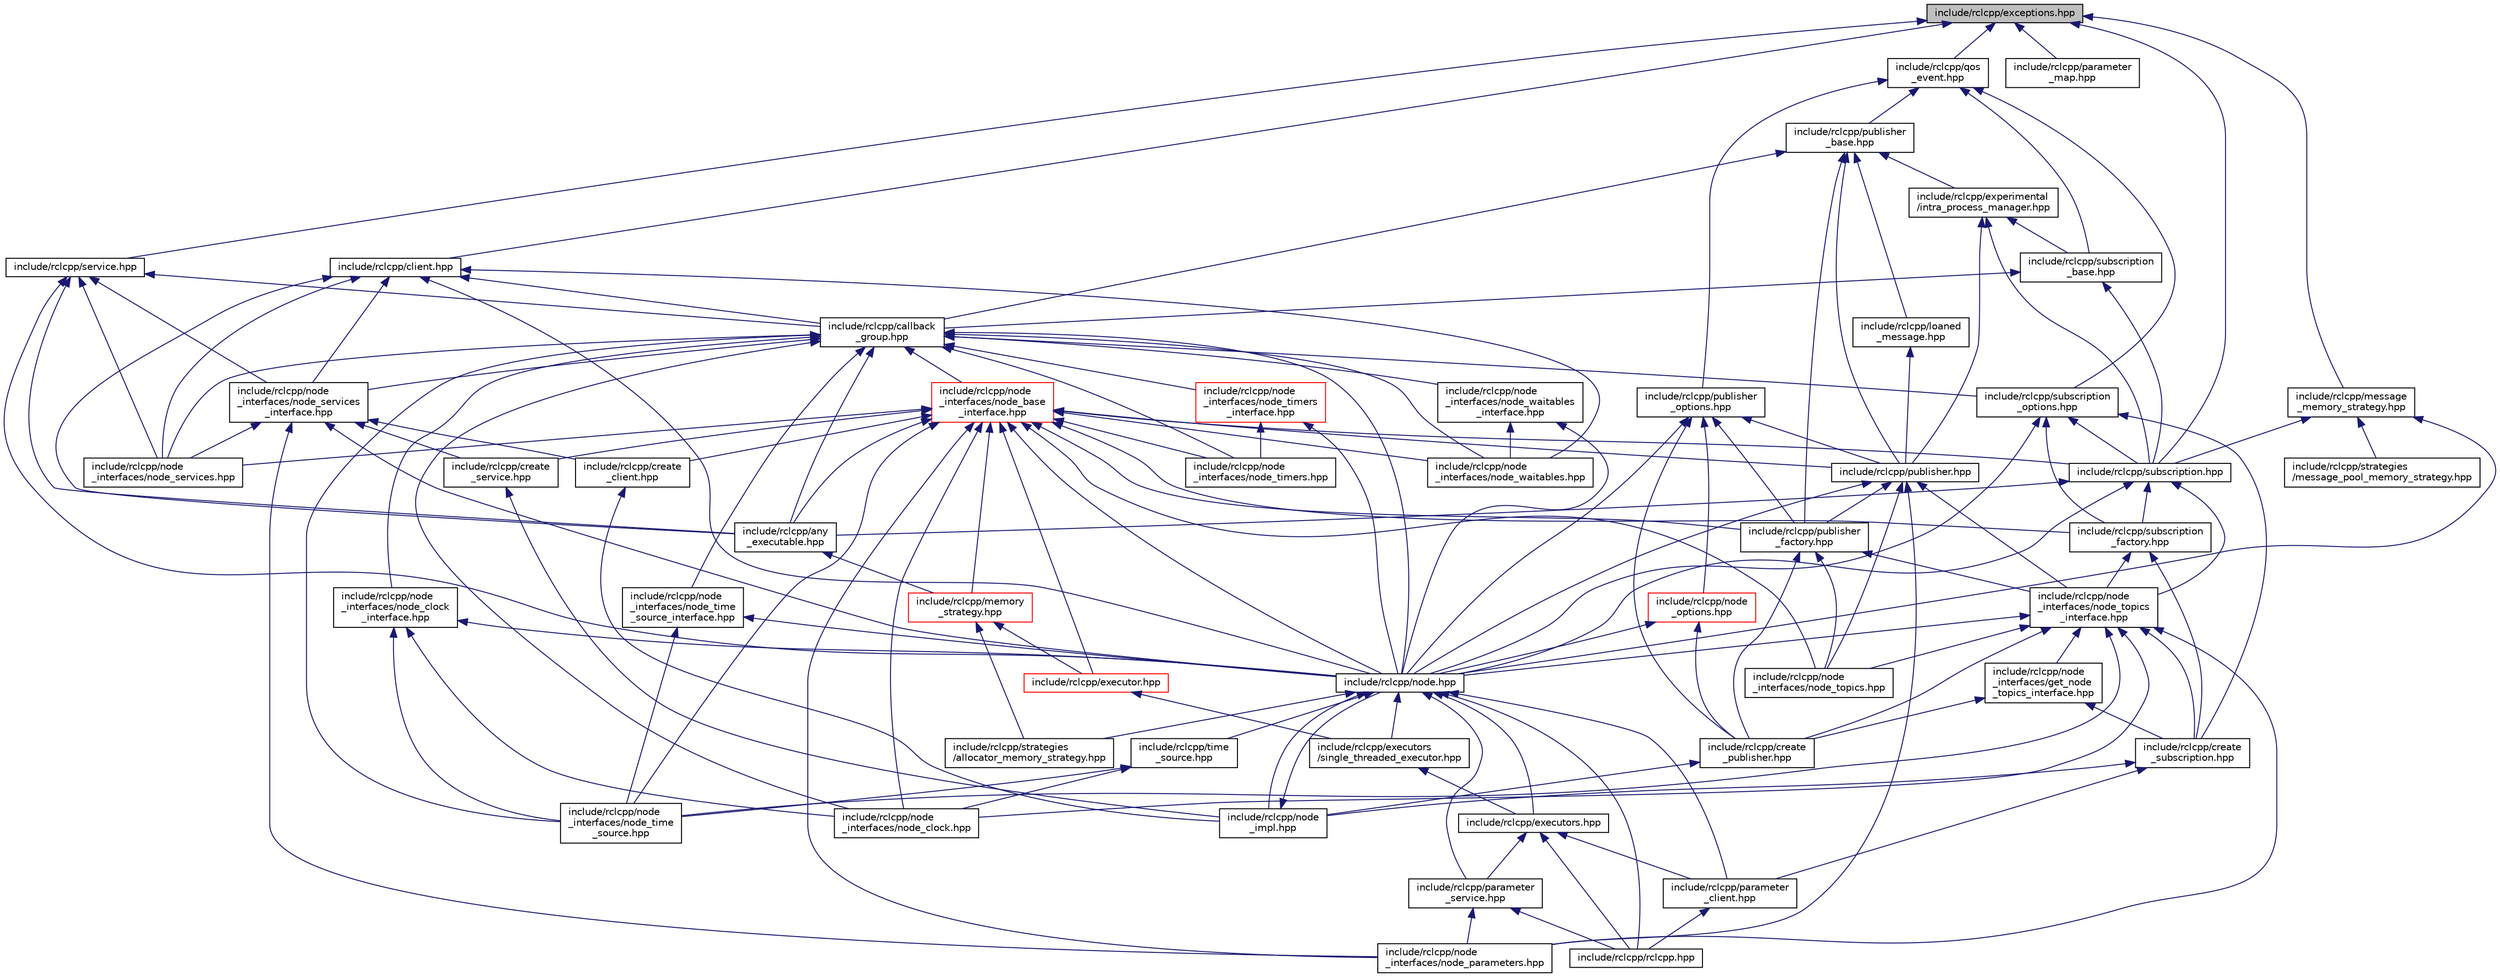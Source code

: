 digraph "include/rclcpp/exceptions.hpp"
{
  edge [fontname="Helvetica",fontsize="10",labelfontname="Helvetica",labelfontsize="10"];
  node [fontname="Helvetica",fontsize="10",shape=record];
  Node8 [label="include/rclcpp/exceptions.hpp",height=0.2,width=0.4,color="black", fillcolor="grey75", style="filled", fontcolor="black"];
  Node8 -> Node9 [dir="back",color="midnightblue",fontsize="10",style="solid",fontname="Helvetica"];
  Node9 [label="include/rclcpp/client.hpp",height=0.2,width=0.4,color="black", fillcolor="white", style="filled",URL="$client_8hpp.html"];
  Node9 -> Node10 [dir="back",color="midnightblue",fontsize="10",style="solid",fontname="Helvetica"];
  Node10 [label="include/rclcpp/any\l_executable.hpp",height=0.2,width=0.4,color="black", fillcolor="white", style="filled",URL="$any__executable_8hpp.html"];
  Node10 -> Node11 [dir="back",color="midnightblue",fontsize="10",style="solid",fontname="Helvetica"];
  Node11 [label="include/rclcpp/memory\l_strategy.hpp",height=0.2,width=0.4,color="red", fillcolor="white", style="filled",URL="$memory__strategy_8hpp.html"];
  Node11 -> Node12 [dir="back",color="midnightblue",fontsize="10",style="solid",fontname="Helvetica"];
  Node12 [label="include/rclcpp/executor.hpp",height=0.2,width=0.4,color="red", fillcolor="white", style="filled",URL="$executor_8hpp.html"];
  Node12 -> Node19 [dir="back",color="midnightblue",fontsize="10",style="solid",fontname="Helvetica"];
  Node19 [label="include/rclcpp/executors\l/single_threaded_executor.hpp",height=0.2,width=0.4,color="black", fillcolor="white", style="filled",URL="$single__threaded__executor_8hpp.html"];
  Node19 -> Node14 [dir="back",color="midnightblue",fontsize="10",style="solid",fontname="Helvetica"];
  Node14 [label="include/rclcpp/executors.hpp",height=0.2,width=0.4,color="black", fillcolor="white", style="filled",URL="$executors_8hpp.html"];
  Node14 -> Node15 [dir="back",color="midnightblue",fontsize="10",style="solid",fontname="Helvetica"];
  Node15 [label="include/rclcpp/parameter\l_client.hpp",height=0.2,width=0.4,color="black", fillcolor="white", style="filled",URL="$parameter__client_8hpp.html"];
  Node15 -> Node16 [dir="back",color="midnightblue",fontsize="10",style="solid",fontname="Helvetica"];
  Node16 [label="include/rclcpp/rclcpp.hpp",height=0.2,width=0.4,color="black", fillcolor="white", style="filled",URL="$rclcpp_8hpp.html"];
  Node14 -> Node17 [dir="back",color="midnightblue",fontsize="10",style="solid",fontname="Helvetica"];
  Node17 [label="include/rclcpp/parameter\l_service.hpp",height=0.2,width=0.4,color="black", fillcolor="white", style="filled",URL="$parameter__service_8hpp.html"];
  Node17 -> Node18 [dir="back",color="midnightblue",fontsize="10",style="solid",fontname="Helvetica"];
  Node18 [label="include/rclcpp/node\l_interfaces/node_parameters.hpp",height=0.2,width=0.4,color="black", fillcolor="white", style="filled",URL="$node__parameters_8hpp.html"];
  Node17 -> Node16 [dir="back",color="midnightblue",fontsize="10",style="solid",fontname="Helvetica"];
  Node14 -> Node16 [dir="back",color="midnightblue",fontsize="10",style="solid",fontname="Helvetica"];
  Node11 -> Node21 [dir="back",color="midnightblue",fontsize="10",style="solid",fontname="Helvetica"];
  Node21 [label="include/rclcpp/strategies\l/allocator_memory_strategy.hpp",height=0.2,width=0.4,color="black", fillcolor="white", style="filled",URL="$allocator__memory__strategy_8hpp.html"];
  Node9 -> Node22 [dir="back",color="midnightblue",fontsize="10",style="solid",fontname="Helvetica"];
  Node22 [label="include/rclcpp/callback\l_group.hpp",height=0.2,width=0.4,color="black", fillcolor="white", style="filled",URL="$callback__group_8hpp.html"];
  Node22 -> Node10 [dir="back",color="midnightblue",fontsize="10",style="solid",fontname="Helvetica"];
  Node22 -> Node23 [dir="back",color="midnightblue",fontsize="10",style="solid",fontname="Helvetica"];
  Node23 [label="include/rclcpp/node.hpp",height=0.2,width=0.4,color="black", fillcolor="white", style="filled",URL="$node_8hpp.html"];
  Node23 -> Node19 [dir="back",color="midnightblue",fontsize="10",style="solid",fontname="Helvetica"];
  Node23 -> Node14 [dir="back",color="midnightblue",fontsize="10",style="solid",fontname="Helvetica"];
  Node23 -> Node24 [dir="back",color="midnightblue",fontsize="10",style="solid",fontname="Helvetica"];
  Node24 [label="include/rclcpp/node\l_impl.hpp",height=0.2,width=0.4,color="black", fillcolor="white", style="filled",URL="$node__impl_8hpp.html"];
  Node24 -> Node23 [dir="back",color="midnightblue",fontsize="10",style="solid",fontname="Helvetica"];
  Node23 -> Node15 [dir="back",color="midnightblue",fontsize="10",style="solid",fontname="Helvetica"];
  Node23 -> Node17 [dir="back",color="midnightblue",fontsize="10",style="solid",fontname="Helvetica"];
  Node23 -> Node16 [dir="back",color="midnightblue",fontsize="10",style="solid",fontname="Helvetica"];
  Node23 -> Node21 [dir="back",color="midnightblue",fontsize="10",style="solid",fontname="Helvetica"];
  Node23 -> Node25 [dir="back",color="midnightblue",fontsize="10",style="solid",fontname="Helvetica"];
  Node25 [label="include/rclcpp/time\l_source.hpp",height=0.2,width=0.4,color="black", fillcolor="white", style="filled",URL="$time__source_8hpp.html"];
  Node25 -> Node26 [dir="back",color="midnightblue",fontsize="10",style="solid",fontname="Helvetica"];
  Node26 [label="include/rclcpp/node\l_interfaces/node_clock.hpp",height=0.2,width=0.4,color="black", fillcolor="white", style="filled",URL="$node__clock_8hpp.html"];
  Node25 -> Node27 [dir="back",color="midnightblue",fontsize="10",style="solid",fontname="Helvetica"];
  Node27 [label="include/rclcpp/node\l_interfaces/node_time\l_source.hpp",height=0.2,width=0.4,color="black", fillcolor="white", style="filled",URL="$node__time__source_8hpp.html"];
  Node22 -> Node28 [dir="back",color="midnightblue",fontsize="10",style="solid",fontname="Helvetica"];
  Node28 [label="include/rclcpp/node\l_interfaces/node_base\l_interface.hpp",height=0.2,width=0.4,color="red", fillcolor="white", style="filled",URL="$node__base__interface_8hpp.html"];
  Node28 -> Node10 [dir="back",color="midnightblue",fontsize="10",style="solid",fontname="Helvetica"];
  Node28 -> Node29 [dir="back",color="midnightblue",fontsize="10",style="solid",fontname="Helvetica"];
  Node29 [label="include/rclcpp/create\l_client.hpp",height=0.2,width=0.4,color="black", fillcolor="white", style="filled",URL="$create__client_8hpp.html"];
  Node29 -> Node24 [dir="back",color="midnightblue",fontsize="10",style="solid",fontname="Helvetica"];
  Node28 -> Node30 [dir="back",color="midnightblue",fontsize="10",style="solid",fontname="Helvetica"];
  Node30 [label="include/rclcpp/create\l_service.hpp",height=0.2,width=0.4,color="black", fillcolor="white", style="filled",URL="$create__service_8hpp.html"];
  Node30 -> Node24 [dir="back",color="midnightblue",fontsize="10",style="solid",fontname="Helvetica"];
  Node28 -> Node12 [dir="back",color="midnightblue",fontsize="10",style="solid",fontname="Helvetica"];
  Node28 -> Node11 [dir="back",color="midnightblue",fontsize="10",style="solid",fontname="Helvetica"];
  Node28 -> Node23 [dir="back",color="midnightblue",fontsize="10",style="solid",fontname="Helvetica"];
  Node28 -> Node26 [dir="back",color="midnightblue",fontsize="10",style="solid",fontname="Helvetica"];
  Node28 -> Node18 [dir="back",color="midnightblue",fontsize="10",style="solid",fontname="Helvetica"];
  Node28 -> Node37 [dir="back",color="midnightblue",fontsize="10",style="solid",fontname="Helvetica"];
  Node37 [label="include/rclcpp/node\l_interfaces/node_services.hpp",height=0.2,width=0.4,color="black", fillcolor="white", style="filled",URL="$node__services_8hpp.html"];
  Node28 -> Node27 [dir="back",color="midnightblue",fontsize="10",style="solid",fontname="Helvetica"];
  Node28 -> Node38 [dir="back",color="midnightblue",fontsize="10",style="solid",fontname="Helvetica"];
  Node38 [label="include/rclcpp/node\l_interfaces/node_timers.hpp",height=0.2,width=0.4,color="black", fillcolor="white", style="filled",URL="$node__timers_8hpp.html"];
  Node28 -> Node39 [dir="back",color="midnightblue",fontsize="10",style="solid",fontname="Helvetica"];
  Node39 [label="include/rclcpp/node\l_interfaces/node_topics.hpp",height=0.2,width=0.4,color="black", fillcolor="white", style="filled",URL="$node__topics_8hpp.html"];
  Node28 -> Node40 [dir="back",color="midnightblue",fontsize="10",style="solid",fontname="Helvetica"];
  Node40 [label="include/rclcpp/node\l_interfaces/node_waitables.hpp",height=0.2,width=0.4,color="black", fillcolor="white", style="filled",URL="$node__waitables_8hpp.html"];
  Node28 -> Node41 [dir="back",color="midnightblue",fontsize="10",style="solid",fontname="Helvetica"];
  Node41 [label="include/rclcpp/publisher.hpp",height=0.2,width=0.4,color="black", fillcolor="white", style="filled",URL="$publisher_8hpp.html"];
  Node41 -> Node23 [dir="back",color="midnightblue",fontsize="10",style="solid",fontname="Helvetica"];
  Node41 -> Node18 [dir="back",color="midnightblue",fontsize="10",style="solid",fontname="Helvetica"];
  Node41 -> Node39 [dir="back",color="midnightblue",fontsize="10",style="solid",fontname="Helvetica"];
  Node41 -> Node42 [dir="back",color="midnightblue",fontsize="10",style="solid",fontname="Helvetica"];
  Node42 [label="include/rclcpp/node\l_interfaces/node_topics\l_interface.hpp",height=0.2,width=0.4,color="black", fillcolor="white", style="filled",URL="$node__topics__interface_8hpp.html"];
  Node42 -> Node43 [dir="back",color="midnightblue",fontsize="10",style="solid",fontname="Helvetica"];
  Node43 [label="include/rclcpp/create\l_publisher.hpp",height=0.2,width=0.4,color="black", fillcolor="white", style="filled",URL="$create__publisher_8hpp.html"];
  Node43 -> Node24 [dir="back",color="midnightblue",fontsize="10",style="solid",fontname="Helvetica"];
  Node42 -> Node44 [dir="back",color="midnightblue",fontsize="10",style="solid",fontname="Helvetica"];
  Node44 [label="include/rclcpp/create\l_subscription.hpp",height=0.2,width=0.4,color="black", fillcolor="white", style="filled",URL="$create__subscription_8hpp.html"];
  Node44 -> Node24 [dir="back",color="midnightblue",fontsize="10",style="solid",fontname="Helvetica"];
  Node44 -> Node15 [dir="back",color="midnightblue",fontsize="10",style="solid",fontname="Helvetica"];
  Node42 -> Node23 [dir="back",color="midnightblue",fontsize="10",style="solid",fontname="Helvetica"];
  Node42 -> Node45 [dir="back",color="midnightblue",fontsize="10",style="solid",fontname="Helvetica"];
  Node45 [label="include/rclcpp/node\l_interfaces/get_node\l_topics_interface.hpp",height=0.2,width=0.4,color="black", fillcolor="white", style="filled",URL="$get__node__topics__interface_8hpp.html"];
  Node45 -> Node43 [dir="back",color="midnightblue",fontsize="10",style="solid",fontname="Helvetica"];
  Node45 -> Node44 [dir="back",color="midnightblue",fontsize="10",style="solid",fontname="Helvetica"];
  Node42 -> Node26 [dir="back",color="midnightblue",fontsize="10",style="solid",fontname="Helvetica"];
  Node42 -> Node18 [dir="back",color="midnightblue",fontsize="10",style="solid",fontname="Helvetica"];
  Node42 -> Node27 [dir="back",color="midnightblue",fontsize="10",style="solid",fontname="Helvetica"];
  Node42 -> Node39 [dir="back",color="midnightblue",fontsize="10",style="solid",fontname="Helvetica"];
  Node41 -> Node46 [dir="back",color="midnightblue",fontsize="10",style="solid",fontname="Helvetica"];
  Node46 [label="include/rclcpp/publisher\l_factory.hpp",height=0.2,width=0.4,color="black", fillcolor="white", style="filled",URL="$publisher__factory_8hpp.html"];
  Node46 -> Node43 [dir="back",color="midnightblue",fontsize="10",style="solid",fontname="Helvetica"];
  Node46 -> Node39 [dir="back",color="midnightblue",fontsize="10",style="solid",fontname="Helvetica"];
  Node46 -> Node42 [dir="back",color="midnightblue",fontsize="10",style="solid",fontname="Helvetica"];
  Node28 -> Node46 [dir="back",color="midnightblue",fontsize="10",style="solid",fontname="Helvetica"];
  Node28 -> Node47 [dir="back",color="midnightblue",fontsize="10",style="solid",fontname="Helvetica"];
  Node47 [label="include/rclcpp/subscription.hpp",height=0.2,width=0.4,color="black", fillcolor="white", style="filled",URL="$subscription_8hpp.html"];
  Node47 -> Node10 [dir="back",color="midnightblue",fontsize="10",style="solid",fontname="Helvetica"];
  Node47 -> Node23 [dir="back",color="midnightblue",fontsize="10",style="solid",fontname="Helvetica"];
  Node47 -> Node42 [dir="back",color="midnightblue",fontsize="10",style="solid",fontname="Helvetica"];
  Node47 -> Node48 [dir="back",color="midnightblue",fontsize="10",style="solid",fontname="Helvetica"];
  Node48 [label="include/rclcpp/subscription\l_factory.hpp",height=0.2,width=0.4,color="black", fillcolor="white", style="filled",URL="$subscription__factory_8hpp.html"];
  Node48 -> Node44 [dir="back",color="midnightblue",fontsize="10",style="solid",fontname="Helvetica"];
  Node48 -> Node42 [dir="back",color="midnightblue",fontsize="10",style="solid",fontname="Helvetica"];
  Node28 -> Node48 [dir="back",color="midnightblue",fontsize="10",style="solid",fontname="Helvetica"];
  Node22 -> Node26 [dir="back",color="midnightblue",fontsize="10",style="solid",fontname="Helvetica"];
  Node22 -> Node49 [dir="back",color="midnightblue",fontsize="10",style="solid",fontname="Helvetica"];
  Node49 [label="include/rclcpp/node\l_interfaces/node_clock\l_interface.hpp",height=0.2,width=0.4,color="black", fillcolor="white", style="filled",URL="$node__clock__interface_8hpp.html"];
  Node49 -> Node23 [dir="back",color="midnightblue",fontsize="10",style="solid",fontname="Helvetica"];
  Node49 -> Node26 [dir="back",color="midnightblue",fontsize="10",style="solid",fontname="Helvetica"];
  Node49 -> Node27 [dir="back",color="midnightblue",fontsize="10",style="solid",fontname="Helvetica"];
  Node22 -> Node37 [dir="back",color="midnightblue",fontsize="10",style="solid",fontname="Helvetica"];
  Node22 -> Node50 [dir="back",color="midnightblue",fontsize="10",style="solid",fontname="Helvetica"];
  Node50 [label="include/rclcpp/node\l_interfaces/node_services\l_interface.hpp",height=0.2,width=0.4,color="black", fillcolor="white", style="filled",URL="$node__services__interface_8hpp.html"];
  Node50 -> Node29 [dir="back",color="midnightblue",fontsize="10",style="solid",fontname="Helvetica"];
  Node50 -> Node30 [dir="back",color="midnightblue",fontsize="10",style="solid",fontname="Helvetica"];
  Node50 -> Node23 [dir="back",color="midnightblue",fontsize="10",style="solid",fontname="Helvetica"];
  Node50 -> Node18 [dir="back",color="midnightblue",fontsize="10",style="solid",fontname="Helvetica"];
  Node50 -> Node37 [dir="back",color="midnightblue",fontsize="10",style="solid",fontname="Helvetica"];
  Node22 -> Node27 [dir="back",color="midnightblue",fontsize="10",style="solid",fontname="Helvetica"];
  Node22 -> Node51 [dir="back",color="midnightblue",fontsize="10",style="solid",fontname="Helvetica"];
  Node51 [label="include/rclcpp/node\l_interfaces/node_time\l_source_interface.hpp",height=0.2,width=0.4,color="black", fillcolor="white", style="filled",URL="$node__time__source__interface_8hpp.html"];
  Node51 -> Node23 [dir="back",color="midnightblue",fontsize="10",style="solid",fontname="Helvetica"];
  Node51 -> Node27 [dir="back",color="midnightblue",fontsize="10",style="solid",fontname="Helvetica"];
  Node22 -> Node38 [dir="back",color="midnightblue",fontsize="10",style="solid",fontname="Helvetica"];
  Node22 -> Node52 [dir="back",color="midnightblue",fontsize="10",style="solid",fontname="Helvetica"];
  Node52 [label="include/rclcpp/node\l_interfaces/node_timers\l_interface.hpp",height=0.2,width=0.4,color="red", fillcolor="white", style="filled",URL="$node__timers__interface_8hpp.html"];
  Node52 -> Node23 [dir="back",color="midnightblue",fontsize="10",style="solid",fontname="Helvetica"];
  Node52 -> Node38 [dir="back",color="midnightblue",fontsize="10",style="solid",fontname="Helvetica"];
  Node22 -> Node40 [dir="back",color="midnightblue",fontsize="10",style="solid",fontname="Helvetica"];
  Node22 -> Node54 [dir="back",color="midnightblue",fontsize="10",style="solid",fontname="Helvetica"];
  Node54 [label="include/rclcpp/node\l_interfaces/node_waitables\l_interface.hpp",height=0.2,width=0.4,color="black", fillcolor="white", style="filled",URL="$node__waitables__interface_8hpp.html"];
  Node54 -> Node23 [dir="back",color="midnightblue",fontsize="10",style="solid",fontname="Helvetica"];
  Node54 -> Node40 [dir="back",color="midnightblue",fontsize="10",style="solid",fontname="Helvetica"];
  Node22 -> Node55 [dir="back",color="midnightblue",fontsize="10",style="solid",fontname="Helvetica"];
  Node55 [label="include/rclcpp/subscription\l_options.hpp",height=0.2,width=0.4,color="black", fillcolor="white", style="filled",URL="$subscription__options_8hpp.html"];
  Node55 -> Node44 [dir="back",color="midnightblue",fontsize="10",style="solid",fontname="Helvetica"];
  Node55 -> Node23 [dir="back",color="midnightblue",fontsize="10",style="solid",fontname="Helvetica"];
  Node55 -> Node47 [dir="back",color="midnightblue",fontsize="10",style="solid",fontname="Helvetica"];
  Node55 -> Node48 [dir="back",color="midnightblue",fontsize="10",style="solid",fontname="Helvetica"];
  Node9 -> Node23 [dir="back",color="midnightblue",fontsize="10",style="solid",fontname="Helvetica"];
  Node9 -> Node37 [dir="back",color="midnightblue",fontsize="10",style="solid",fontname="Helvetica"];
  Node9 -> Node50 [dir="back",color="midnightblue",fontsize="10",style="solid",fontname="Helvetica"];
  Node9 -> Node40 [dir="back",color="midnightblue",fontsize="10",style="solid",fontname="Helvetica"];
  Node8 -> Node56 [dir="back",color="midnightblue",fontsize="10",style="solid",fontname="Helvetica"];
  Node56 [label="include/rclcpp/message\l_memory_strategy.hpp",height=0.2,width=0.4,color="black", fillcolor="white", style="filled",URL="$message__memory__strategy_8hpp.html"];
  Node56 -> Node23 [dir="back",color="midnightblue",fontsize="10",style="solid",fontname="Helvetica"];
  Node56 -> Node57 [dir="back",color="midnightblue",fontsize="10",style="solid",fontname="Helvetica"];
  Node57 [label="include/rclcpp/strategies\l/message_pool_memory_strategy.hpp",height=0.2,width=0.4,color="black", fillcolor="white", style="filled",URL="$message__pool__memory__strategy_8hpp.html"];
  Node56 -> Node47 [dir="back",color="midnightblue",fontsize="10",style="solid",fontname="Helvetica"];
  Node8 -> Node58 [dir="back",color="midnightblue",fontsize="10",style="solid",fontname="Helvetica"];
  Node58 [label="include/rclcpp/parameter\l_map.hpp",height=0.2,width=0.4,color="black", fillcolor="white", style="filled",URL="$parameter__map_8hpp.html"];
  Node8 -> Node59 [dir="back",color="midnightblue",fontsize="10",style="solid",fontname="Helvetica"];
  Node59 [label="include/rclcpp/qos\l_event.hpp",height=0.2,width=0.4,color="black", fillcolor="white", style="filled",URL="$qos__event_8hpp.html"];
  Node59 -> Node60 [dir="back",color="midnightblue",fontsize="10",style="solid",fontname="Helvetica"];
  Node60 [label="include/rclcpp/publisher\l_base.hpp",height=0.2,width=0.4,color="black", fillcolor="white", style="filled",URL="$publisher__base_8hpp.html"];
  Node60 -> Node22 [dir="back",color="midnightblue",fontsize="10",style="solid",fontname="Helvetica"];
  Node60 -> Node61 [dir="back",color="midnightblue",fontsize="10",style="solid",fontname="Helvetica"];
  Node61 [label="include/rclcpp/experimental\l/intra_process_manager.hpp",height=0.2,width=0.4,color="black", fillcolor="white", style="filled",URL="$intra__process__manager_8hpp.html"];
  Node61 -> Node41 [dir="back",color="midnightblue",fontsize="10",style="solid",fontname="Helvetica"];
  Node61 -> Node47 [dir="back",color="midnightblue",fontsize="10",style="solid",fontname="Helvetica"];
  Node61 -> Node62 [dir="back",color="midnightblue",fontsize="10",style="solid",fontname="Helvetica"];
  Node62 [label="include/rclcpp/subscription\l_base.hpp",height=0.2,width=0.4,color="black", fillcolor="white", style="filled",URL="$subscription__base_8hpp.html"];
  Node62 -> Node22 [dir="back",color="midnightblue",fontsize="10",style="solid",fontname="Helvetica"];
  Node62 -> Node47 [dir="back",color="midnightblue",fontsize="10",style="solid",fontname="Helvetica"];
  Node60 -> Node63 [dir="back",color="midnightblue",fontsize="10",style="solid",fontname="Helvetica"];
  Node63 [label="include/rclcpp/loaned\l_message.hpp",height=0.2,width=0.4,color="black", fillcolor="white", style="filled",URL="$loaned__message_8hpp.html"];
  Node63 -> Node41 [dir="back",color="midnightblue",fontsize="10",style="solid",fontname="Helvetica"];
  Node60 -> Node41 [dir="back",color="midnightblue",fontsize="10",style="solid",fontname="Helvetica"];
  Node60 -> Node46 [dir="back",color="midnightblue",fontsize="10",style="solid",fontname="Helvetica"];
  Node59 -> Node64 [dir="back",color="midnightblue",fontsize="10",style="solid",fontname="Helvetica"];
  Node64 [label="include/rclcpp/publisher\l_options.hpp",height=0.2,width=0.4,color="black", fillcolor="white", style="filled",URL="$publisher__options_8hpp.html"];
  Node64 -> Node43 [dir="back",color="midnightblue",fontsize="10",style="solid",fontname="Helvetica"];
  Node64 -> Node23 [dir="back",color="midnightblue",fontsize="10",style="solid",fontname="Helvetica"];
  Node64 -> Node65 [dir="back",color="midnightblue",fontsize="10",style="solid",fontname="Helvetica"];
  Node65 [label="include/rclcpp/node\l_options.hpp",height=0.2,width=0.4,color="red", fillcolor="white", style="filled",URL="$node__options_8hpp.html"];
  Node65 -> Node43 [dir="back",color="midnightblue",fontsize="10",style="solid",fontname="Helvetica"];
  Node65 -> Node23 [dir="back",color="midnightblue",fontsize="10",style="solid",fontname="Helvetica"];
  Node64 -> Node41 [dir="back",color="midnightblue",fontsize="10",style="solid",fontname="Helvetica"];
  Node64 -> Node46 [dir="back",color="midnightblue",fontsize="10",style="solid",fontname="Helvetica"];
  Node59 -> Node62 [dir="back",color="midnightblue",fontsize="10",style="solid",fontname="Helvetica"];
  Node59 -> Node55 [dir="back",color="midnightblue",fontsize="10",style="solid",fontname="Helvetica"];
  Node8 -> Node66 [dir="back",color="midnightblue",fontsize="10",style="solid",fontname="Helvetica"];
  Node66 [label="include/rclcpp/service.hpp",height=0.2,width=0.4,color="black", fillcolor="white", style="filled",URL="$service_8hpp.html"];
  Node66 -> Node10 [dir="back",color="midnightblue",fontsize="10",style="solid",fontname="Helvetica"];
  Node66 -> Node22 [dir="back",color="midnightblue",fontsize="10",style="solid",fontname="Helvetica"];
  Node66 -> Node23 [dir="back",color="midnightblue",fontsize="10",style="solid",fontname="Helvetica"];
  Node66 -> Node37 [dir="back",color="midnightblue",fontsize="10",style="solid",fontname="Helvetica"];
  Node66 -> Node50 [dir="back",color="midnightblue",fontsize="10",style="solid",fontname="Helvetica"];
  Node8 -> Node47 [dir="back",color="midnightblue",fontsize="10",style="solid",fontname="Helvetica"];
}
